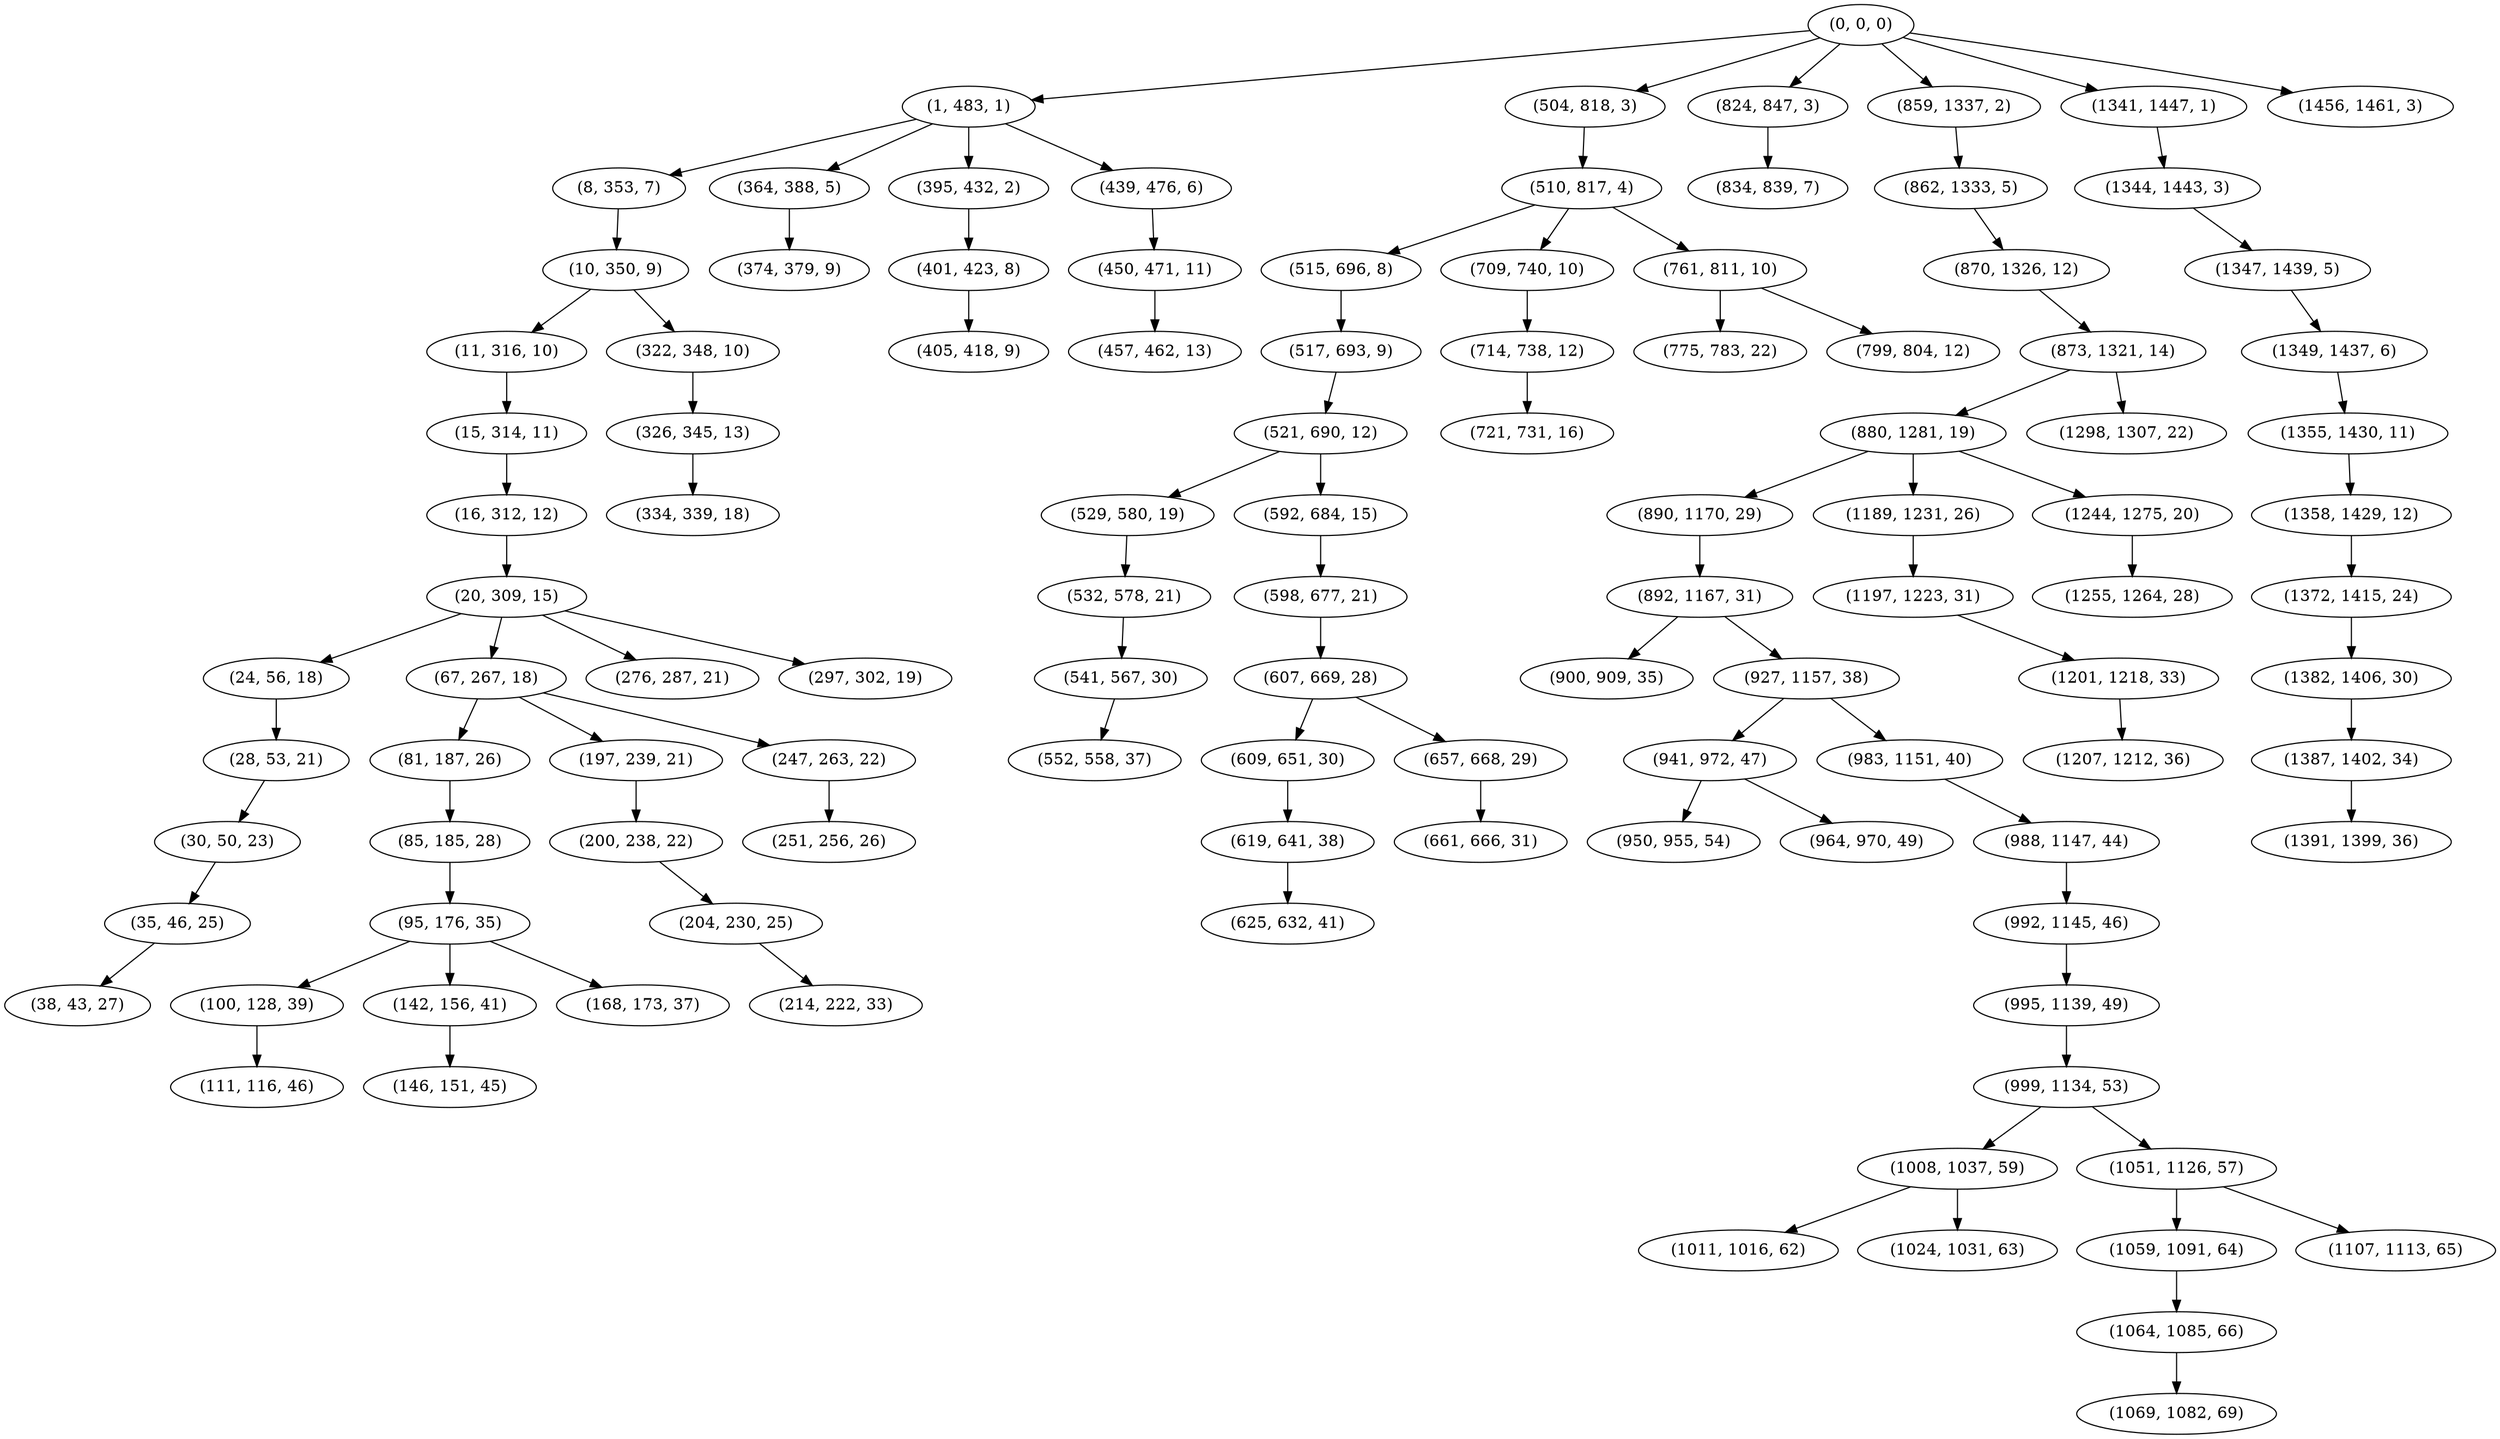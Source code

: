 digraph tree {
    "(0, 0, 0)";
    "(1, 483, 1)";
    "(8, 353, 7)";
    "(10, 350, 9)";
    "(11, 316, 10)";
    "(15, 314, 11)";
    "(16, 312, 12)";
    "(20, 309, 15)";
    "(24, 56, 18)";
    "(28, 53, 21)";
    "(30, 50, 23)";
    "(35, 46, 25)";
    "(38, 43, 27)";
    "(67, 267, 18)";
    "(81, 187, 26)";
    "(85, 185, 28)";
    "(95, 176, 35)";
    "(100, 128, 39)";
    "(111, 116, 46)";
    "(142, 156, 41)";
    "(146, 151, 45)";
    "(168, 173, 37)";
    "(197, 239, 21)";
    "(200, 238, 22)";
    "(204, 230, 25)";
    "(214, 222, 33)";
    "(247, 263, 22)";
    "(251, 256, 26)";
    "(276, 287, 21)";
    "(297, 302, 19)";
    "(322, 348, 10)";
    "(326, 345, 13)";
    "(334, 339, 18)";
    "(364, 388, 5)";
    "(374, 379, 9)";
    "(395, 432, 2)";
    "(401, 423, 8)";
    "(405, 418, 9)";
    "(439, 476, 6)";
    "(450, 471, 11)";
    "(457, 462, 13)";
    "(504, 818, 3)";
    "(510, 817, 4)";
    "(515, 696, 8)";
    "(517, 693, 9)";
    "(521, 690, 12)";
    "(529, 580, 19)";
    "(532, 578, 21)";
    "(541, 567, 30)";
    "(552, 558, 37)";
    "(592, 684, 15)";
    "(598, 677, 21)";
    "(607, 669, 28)";
    "(609, 651, 30)";
    "(619, 641, 38)";
    "(625, 632, 41)";
    "(657, 668, 29)";
    "(661, 666, 31)";
    "(709, 740, 10)";
    "(714, 738, 12)";
    "(721, 731, 16)";
    "(761, 811, 10)";
    "(775, 783, 22)";
    "(799, 804, 12)";
    "(824, 847, 3)";
    "(834, 839, 7)";
    "(859, 1337, 2)";
    "(862, 1333, 5)";
    "(870, 1326, 12)";
    "(873, 1321, 14)";
    "(880, 1281, 19)";
    "(890, 1170, 29)";
    "(892, 1167, 31)";
    "(900, 909, 35)";
    "(927, 1157, 38)";
    "(941, 972, 47)";
    "(950, 955, 54)";
    "(964, 970, 49)";
    "(983, 1151, 40)";
    "(988, 1147, 44)";
    "(992, 1145, 46)";
    "(995, 1139, 49)";
    "(999, 1134, 53)";
    "(1008, 1037, 59)";
    "(1011, 1016, 62)";
    "(1024, 1031, 63)";
    "(1051, 1126, 57)";
    "(1059, 1091, 64)";
    "(1064, 1085, 66)";
    "(1069, 1082, 69)";
    "(1107, 1113, 65)";
    "(1189, 1231, 26)";
    "(1197, 1223, 31)";
    "(1201, 1218, 33)";
    "(1207, 1212, 36)";
    "(1244, 1275, 20)";
    "(1255, 1264, 28)";
    "(1298, 1307, 22)";
    "(1341, 1447, 1)";
    "(1344, 1443, 3)";
    "(1347, 1439, 5)";
    "(1349, 1437, 6)";
    "(1355, 1430, 11)";
    "(1358, 1429, 12)";
    "(1372, 1415, 24)";
    "(1382, 1406, 30)";
    "(1387, 1402, 34)";
    "(1391, 1399, 36)";
    "(1456, 1461, 3)";
    "(0, 0, 0)" -> "(1, 483, 1)";
    "(0, 0, 0)" -> "(504, 818, 3)";
    "(0, 0, 0)" -> "(824, 847, 3)";
    "(0, 0, 0)" -> "(859, 1337, 2)";
    "(0, 0, 0)" -> "(1341, 1447, 1)";
    "(0, 0, 0)" -> "(1456, 1461, 3)";
    "(1, 483, 1)" -> "(8, 353, 7)";
    "(1, 483, 1)" -> "(364, 388, 5)";
    "(1, 483, 1)" -> "(395, 432, 2)";
    "(1, 483, 1)" -> "(439, 476, 6)";
    "(8, 353, 7)" -> "(10, 350, 9)";
    "(10, 350, 9)" -> "(11, 316, 10)";
    "(10, 350, 9)" -> "(322, 348, 10)";
    "(11, 316, 10)" -> "(15, 314, 11)";
    "(15, 314, 11)" -> "(16, 312, 12)";
    "(16, 312, 12)" -> "(20, 309, 15)";
    "(20, 309, 15)" -> "(24, 56, 18)";
    "(20, 309, 15)" -> "(67, 267, 18)";
    "(20, 309, 15)" -> "(276, 287, 21)";
    "(20, 309, 15)" -> "(297, 302, 19)";
    "(24, 56, 18)" -> "(28, 53, 21)";
    "(28, 53, 21)" -> "(30, 50, 23)";
    "(30, 50, 23)" -> "(35, 46, 25)";
    "(35, 46, 25)" -> "(38, 43, 27)";
    "(67, 267, 18)" -> "(81, 187, 26)";
    "(67, 267, 18)" -> "(197, 239, 21)";
    "(67, 267, 18)" -> "(247, 263, 22)";
    "(81, 187, 26)" -> "(85, 185, 28)";
    "(85, 185, 28)" -> "(95, 176, 35)";
    "(95, 176, 35)" -> "(100, 128, 39)";
    "(95, 176, 35)" -> "(142, 156, 41)";
    "(95, 176, 35)" -> "(168, 173, 37)";
    "(100, 128, 39)" -> "(111, 116, 46)";
    "(142, 156, 41)" -> "(146, 151, 45)";
    "(197, 239, 21)" -> "(200, 238, 22)";
    "(200, 238, 22)" -> "(204, 230, 25)";
    "(204, 230, 25)" -> "(214, 222, 33)";
    "(247, 263, 22)" -> "(251, 256, 26)";
    "(322, 348, 10)" -> "(326, 345, 13)";
    "(326, 345, 13)" -> "(334, 339, 18)";
    "(364, 388, 5)" -> "(374, 379, 9)";
    "(395, 432, 2)" -> "(401, 423, 8)";
    "(401, 423, 8)" -> "(405, 418, 9)";
    "(439, 476, 6)" -> "(450, 471, 11)";
    "(450, 471, 11)" -> "(457, 462, 13)";
    "(504, 818, 3)" -> "(510, 817, 4)";
    "(510, 817, 4)" -> "(515, 696, 8)";
    "(510, 817, 4)" -> "(709, 740, 10)";
    "(510, 817, 4)" -> "(761, 811, 10)";
    "(515, 696, 8)" -> "(517, 693, 9)";
    "(517, 693, 9)" -> "(521, 690, 12)";
    "(521, 690, 12)" -> "(529, 580, 19)";
    "(521, 690, 12)" -> "(592, 684, 15)";
    "(529, 580, 19)" -> "(532, 578, 21)";
    "(532, 578, 21)" -> "(541, 567, 30)";
    "(541, 567, 30)" -> "(552, 558, 37)";
    "(592, 684, 15)" -> "(598, 677, 21)";
    "(598, 677, 21)" -> "(607, 669, 28)";
    "(607, 669, 28)" -> "(609, 651, 30)";
    "(607, 669, 28)" -> "(657, 668, 29)";
    "(609, 651, 30)" -> "(619, 641, 38)";
    "(619, 641, 38)" -> "(625, 632, 41)";
    "(657, 668, 29)" -> "(661, 666, 31)";
    "(709, 740, 10)" -> "(714, 738, 12)";
    "(714, 738, 12)" -> "(721, 731, 16)";
    "(761, 811, 10)" -> "(775, 783, 22)";
    "(761, 811, 10)" -> "(799, 804, 12)";
    "(824, 847, 3)" -> "(834, 839, 7)";
    "(859, 1337, 2)" -> "(862, 1333, 5)";
    "(862, 1333, 5)" -> "(870, 1326, 12)";
    "(870, 1326, 12)" -> "(873, 1321, 14)";
    "(873, 1321, 14)" -> "(880, 1281, 19)";
    "(873, 1321, 14)" -> "(1298, 1307, 22)";
    "(880, 1281, 19)" -> "(890, 1170, 29)";
    "(880, 1281, 19)" -> "(1189, 1231, 26)";
    "(880, 1281, 19)" -> "(1244, 1275, 20)";
    "(890, 1170, 29)" -> "(892, 1167, 31)";
    "(892, 1167, 31)" -> "(900, 909, 35)";
    "(892, 1167, 31)" -> "(927, 1157, 38)";
    "(927, 1157, 38)" -> "(941, 972, 47)";
    "(927, 1157, 38)" -> "(983, 1151, 40)";
    "(941, 972, 47)" -> "(950, 955, 54)";
    "(941, 972, 47)" -> "(964, 970, 49)";
    "(983, 1151, 40)" -> "(988, 1147, 44)";
    "(988, 1147, 44)" -> "(992, 1145, 46)";
    "(992, 1145, 46)" -> "(995, 1139, 49)";
    "(995, 1139, 49)" -> "(999, 1134, 53)";
    "(999, 1134, 53)" -> "(1008, 1037, 59)";
    "(999, 1134, 53)" -> "(1051, 1126, 57)";
    "(1008, 1037, 59)" -> "(1011, 1016, 62)";
    "(1008, 1037, 59)" -> "(1024, 1031, 63)";
    "(1051, 1126, 57)" -> "(1059, 1091, 64)";
    "(1051, 1126, 57)" -> "(1107, 1113, 65)";
    "(1059, 1091, 64)" -> "(1064, 1085, 66)";
    "(1064, 1085, 66)" -> "(1069, 1082, 69)";
    "(1189, 1231, 26)" -> "(1197, 1223, 31)";
    "(1197, 1223, 31)" -> "(1201, 1218, 33)";
    "(1201, 1218, 33)" -> "(1207, 1212, 36)";
    "(1244, 1275, 20)" -> "(1255, 1264, 28)";
    "(1341, 1447, 1)" -> "(1344, 1443, 3)";
    "(1344, 1443, 3)" -> "(1347, 1439, 5)";
    "(1347, 1439, 5)" -> "(1349, 1437, 6)";
    "(1349, 1437, 6)" -> "(1355, 1430, 11)";
    "(1355, 1430, 11)" -> "(1358, 1429, 12)";
    "(1358, 1429, 12)" -> "(1372, 1415, 24)";
    "(1372, 1415, 24)" -> "(1382, 1406, 30)";
    "(1382, 1406, 30)" -> "(1387, 1402, 34)";
    "(1387, 1402, 34)" -> "(1391, 1399, 36)";
}
